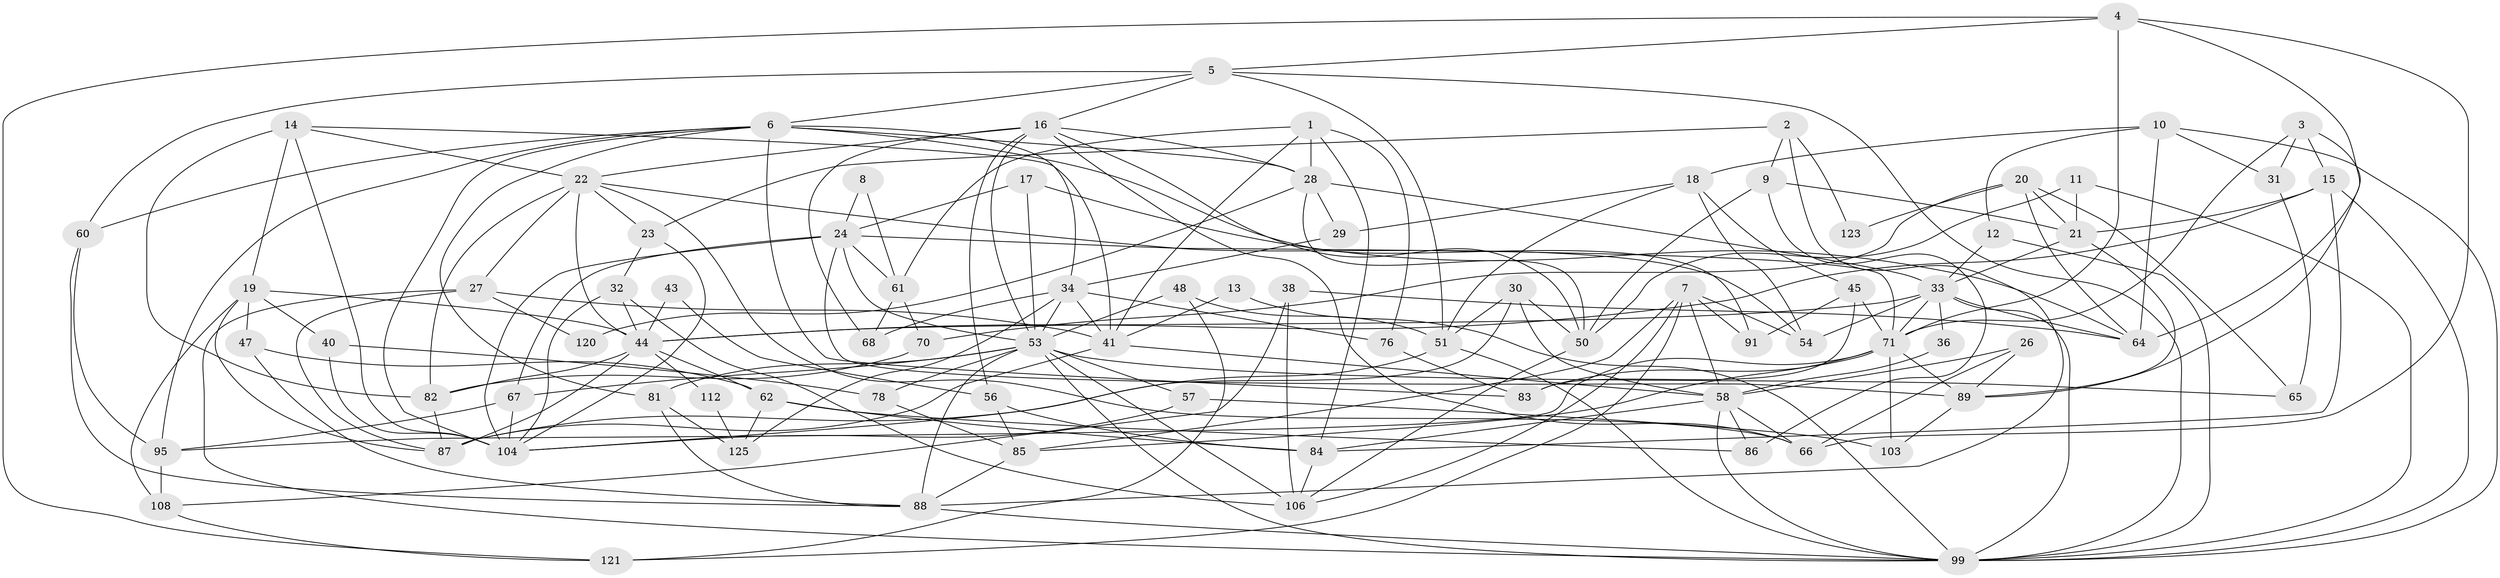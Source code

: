 // original degree distribution, {3: 0.2777777777777778, 4: 0.29365079365079366, 2: 0.1349206349206349, 7: 0.03968253968253968, 6: 0.07142857142857142, 5: 0.15079365079365079, 8: 0.023809523809523808, 9: 0.007936507936507936}
// Generated by graph-tools (version 1.1) at 2025/41/03/06/25 10:41:58]
// undirected, 82 vertices, 202 edges
graph export_dot {
graph [start="1"]
  node [color=gray90,style=filled];
  1 [super="+77"];
  2;
  3 [super="+73"];
  4 [super="+46"];
  5 [super="+75"];
  6 [super="+109"];
  7;
  8;
  9;
  10 [super="+37"];
  11;
  12;
  13;
  14 [super="+59"];
  15;
  16 [super="+25"];
  17 [super="+52"];
  18 [super="+90"];
  19 [super="+42"];
  20;
  21 [super="+39"];
  22 [super="+74"];
  23 [super="+35"];
  24 [super="+63"];
  26;
  27 [super="+113"];
  28 [super="+72"];
  29;
  30 [super="+114"];
  31;
  32;
  33 [super="+49"];
  34 [super="+107"];
  36;
  38;
  40 [super="+102"];
  41 [super="+97"];
  43;
  44 [super="+79"];
  45;
  47;
  48 [super="+93"];
  50 [super="+100"];
  51 [super="+55"];
  53 [super="+126"];
  54;
  56;
  57 [super="+92"];
  58 [super="+110"];
  60 [super="+116"];
  61 [super="+69"];
  62 [super="+98"];
  64 [super="+96"];
  65;
  66;
  67;
  68;
  70;
  71 [super="+80"];
  76;
  78 [super="+124"];
  81;
  82 [super="+101"];
  83;
  84 [super="+117"];
  85 [super="+119"];
  86;
  87 [super="+94"];
  88 [super="+111"];
  89 [super="+105"];
  91;
  95;
  99 [super="+118"];
  103;
  104 [super="+122"];
  106;
  108 [super="+115"];
  112;
  120;
  121;
  123;
  125;
  1 -- 41;
  1 -- 84;
  1 -- 28;
  1 -- 76;
  1 -- 61;
  2 -- 9;
  2 -- 123;
  2 -- 88;
  2 -- 23;
  3 -- 31;
  3 -- 89;
  3 -- 71;
  3 -- 15;
  4 -- 66;
  4 -- 121;
  4 -- 71;
  4 -- 64;
  4 -- 5;
  5 -- 51;
  5 -- 60;
  5 -- 6;
  5 -- 16;
  5 -- 99;
  6 -- 95;
  6 -- 34;
  6 -- 81;
  6 -- 91;
  6 -- 104;
  6 -- 83;
  6 -- 28;
  6 -- 60;
  7 -- 106;
  7 -- 91;
  7 -- 54;
  7 -- 121;
  7 -- 58;
  7 -- 85;
  8 -- 24;
  8 -- 61;
  9 -- 86;
  9 -- 21;
  9 -- 50;
  10 -- 18;
  10 -- 99;
  10 -- 12;
  10 -- 31;
  10 -- 64;
  11 -- 99;
  11 -- 50;
  11 -- 21;
  12 -- 33;
  12 -- 99;
  13 -- 99;
  13 -- 41;
  14 -- 19;
  14 -- 41;
  14 -- 104;
  14 -- 22;
  14 -- 82;
  15 -- 99;
  15 -- 44;
  15 -- 84;
  15 -- 21;
  16 -- 50;
  16 -- 22;
  16 -- 28;
  16 -- 66;
  16 -- 68;
  16 -- 53;
  16 -- 56;
  17 -- 53;
  17 -- 24;
  17 -- 64;
  18 -- 54;
  18 -- 45;
  18 -- 51;
  18 -- 29;
  19 -- 87;
  19 -- 40;
  19 -- 44;
  19 -- 47;
  19 -- 108;
  20 -- 65;
  20 -- 70;
  20 -- 123;
  20 -- 64;
  20 -- 21;
  21 -- 89;
  21 -- 33;
  22 -- 44;
  22 -- 66;
  22 -- 82;
  22 -- 54;
  22 -- 23;
  22 -- 27;
  23 -- 32;
  23 -- 104;
  24 -- 67;
  24 -- 89;
  24 -- 104;
  24 -- 53;
  24 -- 71;
  24 -- 61;
  26 -- 66;
  26 -- 89;
  26 -- 58;
  27 -- 41;
  27 -- 99;
  27 -- 87;
  27 -- 120;
  28 -- 29;
  28 -- 50;
  28 -- 120;
  28 -- 33;
  29 -- 34;
  30 -- 87;
  30 -- 50;
  30 -- 51;
  30 -- 58;
  31 -- 65;
  32 -- 106;
  32 -- 104;
  32 -- 44;
  33 -- 99;
  33 -- 64;
  33 -- 71;
  33 -- 44;
  33 -- 36;
  33 -- 54;
  34 -- 76;
  34 -- 68;
  34 -- 53;
  34 -- 125;
  34 -- 41;
  36 -- 58;
  38 -- 106;
  38 -- 64;
  38 -- 108;
  40 -- 104 [weight=2];
  40 -- 78;
  41 -- 58;
  41 -- 87;
  43 -- 56;
  43 -- 44;
  44 -- 112;
  44 -- 82;
  44 -- 62;
  44 -- 87;
  45 -- 83;
  45 -- 91;
  45 -- 71;
  47 -- 88;
  47 -- 62;
  48 -- 51;
  48 -- 53;
  48 -- 121;
  50 -- 106;
  51 -- 104;
  51 -- 99;
  53 -- 57;
  53 -- 65;
  53 -- 67;
  53 -- 106;
  53 -- 81;
  53 -- 78;
  53 -- 88;
  53 -- 99;
  56 -- 84 [weight=2];
  56 -- 85;
  57 -- 104;
  57 -- 103;
  58 -- 66;
  58 -- 86;
  58 -- 84;
  58 -- 99;
  60 -- 95;
  60 -- 88;
  61 -- 68;
  61 -- 70;
  62 -- 84;
  62 -- 86;
  62 -- 125;
  67 -- 104;
  67 -- 95;
  70 -- 82;
  71 -- 89;
  71 -- 83;
  71 -- 95;
  71 -- 103;
  71 -- 85;
  76 -- 83;
  78 -- 85;
  81 -- 88;
  81 -- 125;
  82 -- 87;
  84 -- 106;
  85 -- 88;
  88 -- 99;
  89 -- 103;
  95 -- 108;
  108 -- 121;
  112 -- 125;
}
